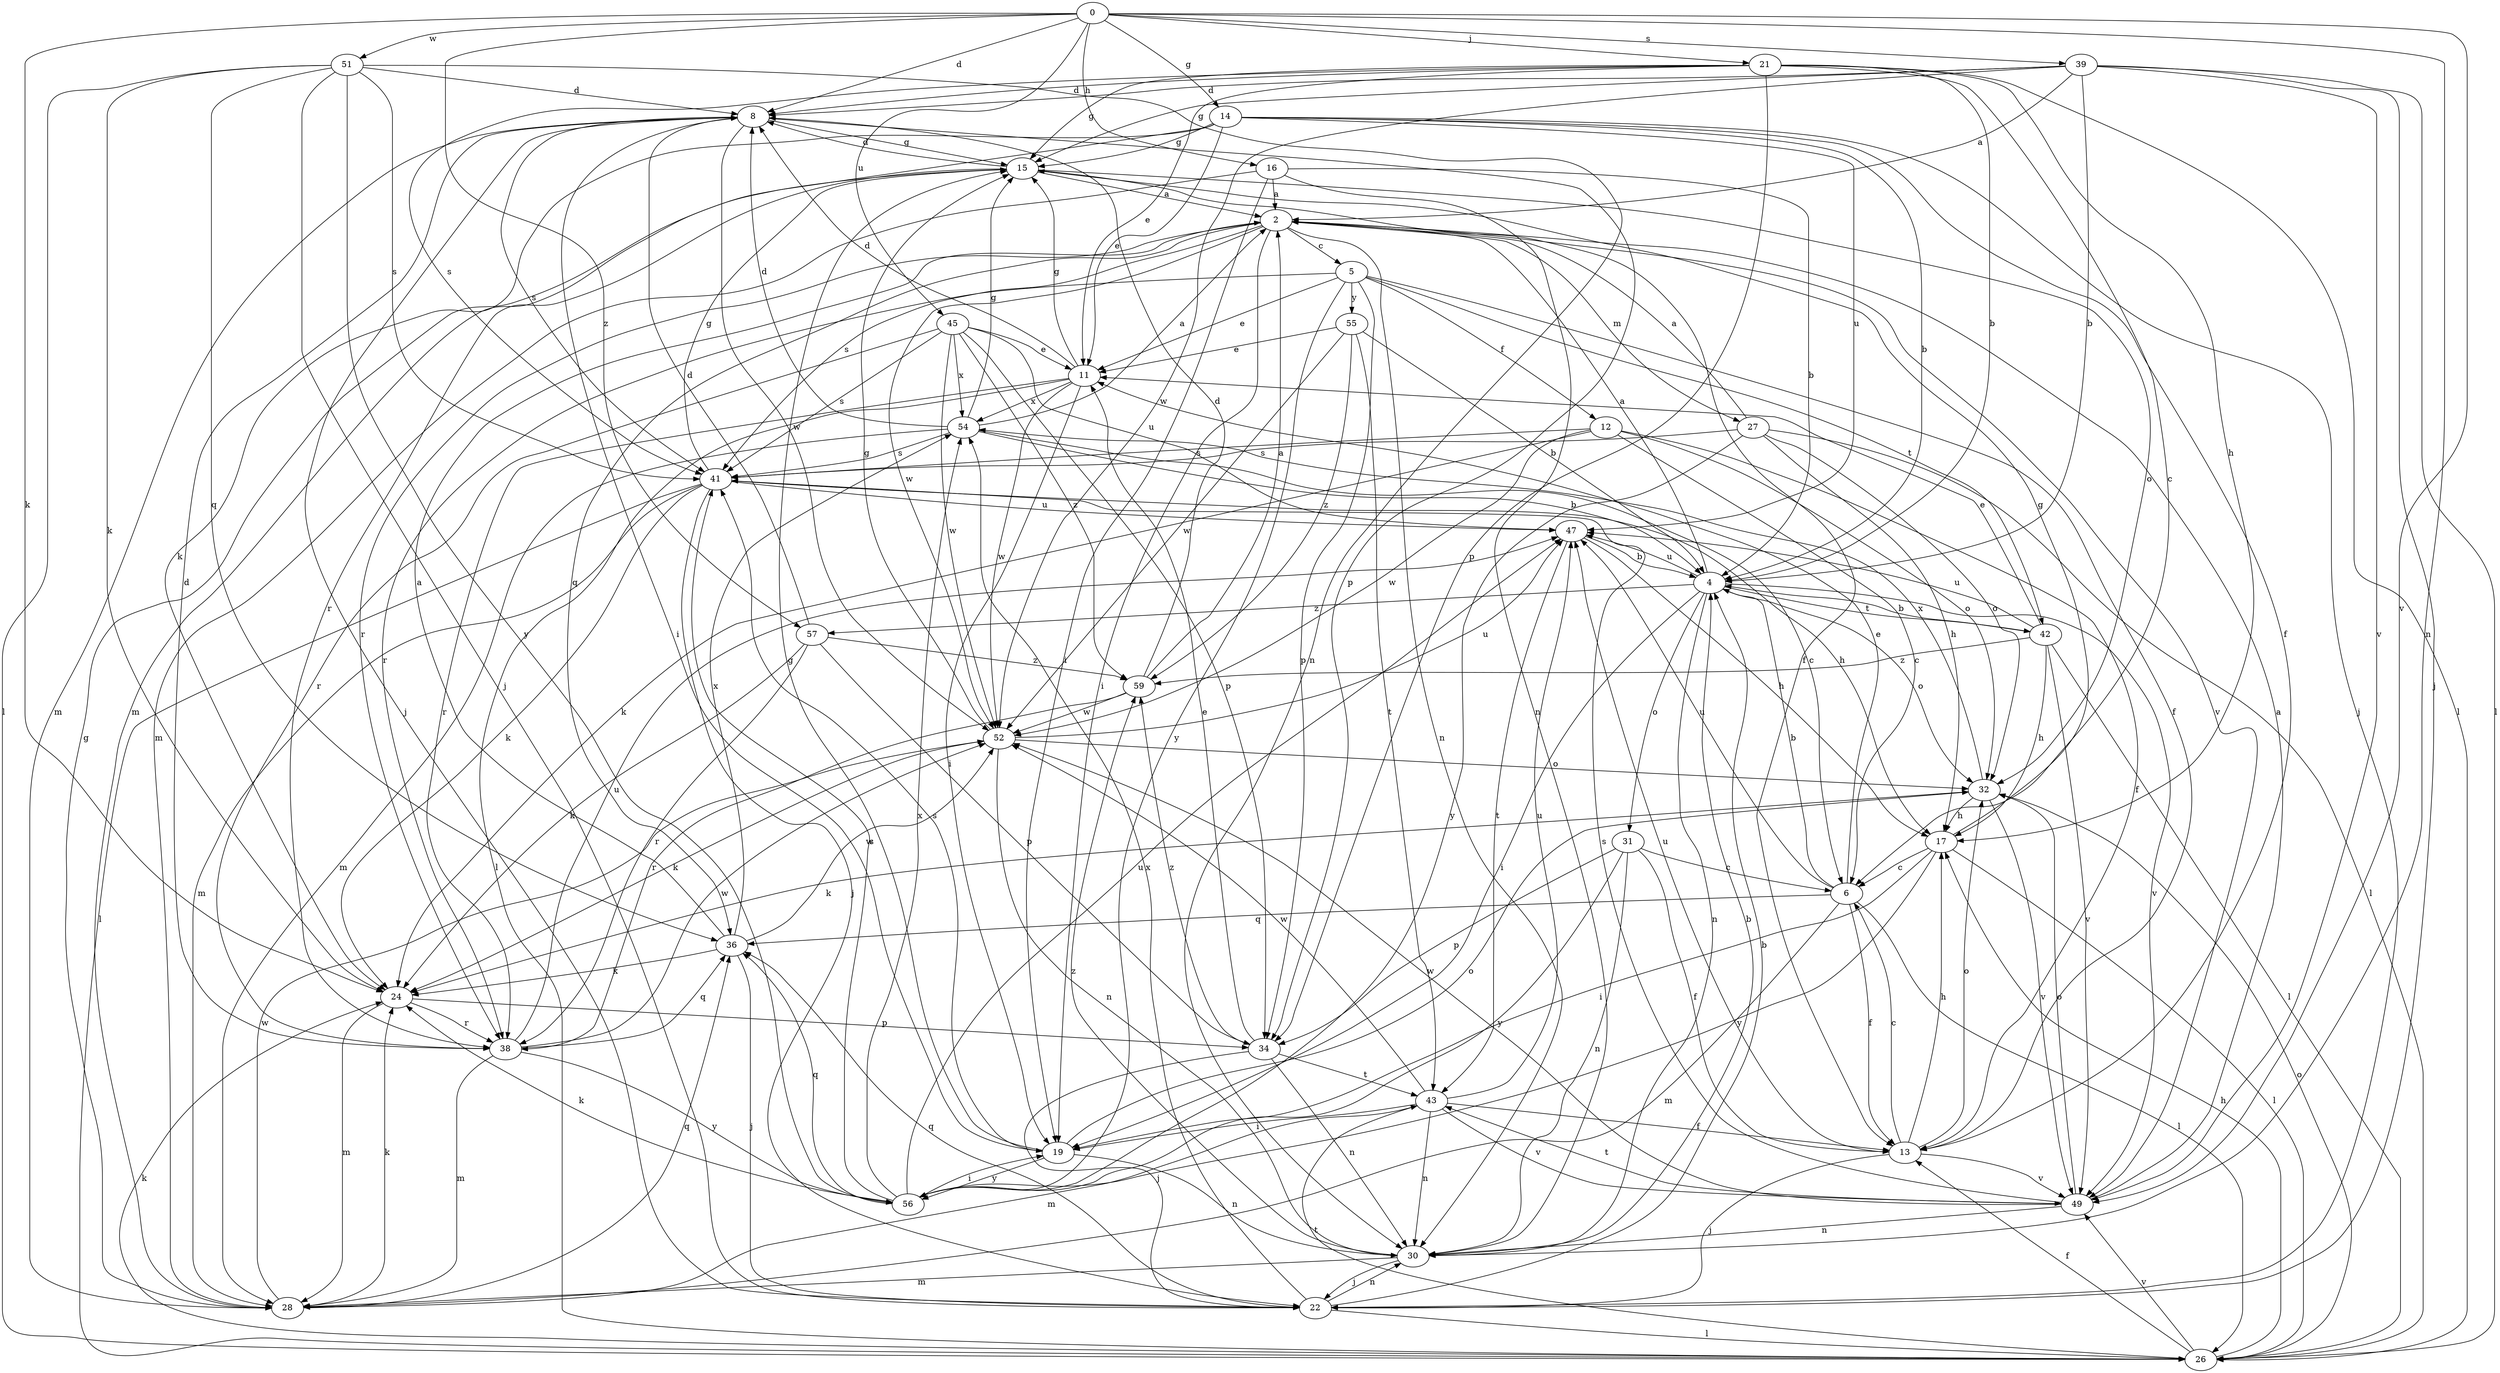 strict digraph  {
0;
2;
4;
5;
6;
8;
11;
12;
13;
14;
15;
16;
17;
19;
21;
22;
24;
26;
27;
28;
30;
31;
32;
34;
36;
38;
39;
41;
42;
43;
45;
47;
49;
51;
52;
54;
55;
56;
57;
59;
0 -> 8  [label=d];
0 -> 14  [label=g];
0 -> 16  [label=h];
0 -> 21  [label=j];
0 -> 24  [label=k];
0 -> 30  [label=n];
0 -> 39  [label=s];
0 -> 45  [label=u];
0 -> 49  [label=v];
0 -> 51  [label=w];
0 -> 57  [label=z];
2 -> 5  [label=c];
2 -> 19  [label=i];
2 -> 27  [label=m];
2 -> 30  [label=n];
2 -> 36  [label=q];
2 -> 38  [label=r];
2 -> 41  [label=s];
2 -> 49  [label=v];
2 -> 52  [label=w];
4 -> 2  [label=a];
4 -> 19  [label=i];
4 -> 30  [label=n];
4 -> 31  [label=o];
4 -> 32  [label=o];
4 -> 42  [label=t];
4 -> 47  [label=u];
4 -> 49  [label=v];
4 -> 57  [label=z];
5 -> 11  [label=e];
5 -> 12  [label=f];
5 -> 13  [label=f];
5 -> 34  [label=p];
5 -> 38  [label=r];
5 -> 42  [label=t];
5 -> 55  [label=y];
5 -> 56  [label=y];
6 -> 4  [label=b];
6 -> 11  [label=e];
6 -> 13  [label=f];
6 -> 26  [label=l];
6 -> 28  [label=m];
6 -> 36  [label=q];
6 -> 47  [label=u];
8 -> 15  [label=g];
8 -> 19  [label=i];
8 -> 22  [label=j];
8 -> 28  [label=m];
8 -> 34  [label=p];
8 -> 41  [label=s];
8 -> 52  [label=w];
11 -> 8  [label=d];
11 -> 15  [label=g];
11 -> 19  [label=i];
11 -> 26  [label=l];
11 -> 38  [label=r];
11 -> 52  [label=w];
11 -> 54  [label=x];
12 -> 6  [label=c];
12 -> 13  [label=f];
12 -> 24  [label=k];
12 -> 32  [label=o];
12 -> 41  [label=s];
12 -> 52  [label=w];
13 -> 6  [label=c];
13 -> 17  [label=h];
13 -> 22  [label=j];
13 -> 32  [label=o];
13 -> 47  [label=u];
13 -> 49  [label=v];
14 -> 4  [label=b];
14 -> 11  [label=e];
14 -> 13  [label=f];
14 -> 15  [label=g];
14 -> 22  [label=j];
14 -> 24  [label=k];
14 -> 28  [label=m];
14 -> 47  [label=u];
15 -> 2  [label=a];
15 -> 8  [label=d];
15 -> 13  [label=f];
15 -> 32  [label=o];
15 -> 38  [label=r];
16 -> 2  [label=a];
16 -> 4  [label=b];
16 -> 19  [label=i];
16 -> 28  [label=m];
16 -> 30  [label=n];
17 -> 6  [label=c];
17 -> 15  [label=g];
17 -> 19  [label=i];
17 -> 26  [label=l];
17 -> 56  [label=y];
19 -> 15  [label=g];
19 -> 30  [label=n];
19 -> 32  [label=o];
19 -> 41  [label=s];
19 -> 56  [label=y];
21 -> 4  [label=b];
21 -> 6  [label=c];
21 -> 8  [label=d];
21 -> 11  [label=e];
21 -> 15  [label=g];
21 -> 17  [label=h];
21 -> 26  [label=l];
21 -> 34  [label=p];
21 -> 41  [label=s];
22 -> 4  [label=b];
22 -> 26  [label=l];
22 -> 30  [label=n];
22 -> 36  [label=q];
22 -> 54  [label=x];
24 -> 28  [label=m];
24 -> 34  [label=p];
24 -> 38  [label=r];
26 -> 13  [label=f];
26 -> 17  [label=h];
26 -> 24  [label=k];
26 -> 32  [label=o];
26 -> 43  [label=t];
26 -> 49  [label=v];
27 -> 2  [label=a];
27 -> 17  [label=h];
27 -> 26  [label=l];
27 -> 32  [label=o];
27 -> 41  [label=s];
27 -> 56  [label=y];
28 -> 15  [label=g];
28 -> 24  [label=k];
28 -> 36  [label=q];
28 -> 52  [label=w];
30 -> 4  [label=b];
30 -> 22  [label=j];
30 -> 28  [label=m];
30 -> 59  [label=z];
31 -> 6  [label=c];
31 -> 13  [label=f];
31 -> 30  [label=n];
31 -> 34  [label=p];
31 -> 56  [label=y];
32 -> 17  [label=h];
32 -> 24  [label=k];
32 -> 49  [label=v];
32 -> 54  [label=x];
34 -> 11  [label=e];
34 -> 22  [label=j];
34 -> 30  [label=n];
34 -> 43  [label=t];
34 -> 59  [label=z];
36 -> 2  [label=a];
36 -> 22  [label=j];
36 -> 24  [label=k];
36 -> 52  [label=w];
36 -> 54  [label=x];
38 -> 8  [label=d];
38 -> 28  [label=m];
38 -> 36  [label=q];
38 -> 47  [label=u];
38 -> 52  [label=w];
38 -> 56  [label=y];
39 -> 2  [label=a];
39 -> 4  [label=b];
39 -> 8  [label=d];
39 -> 15  [label=g];
39 -> 22  [label=j];
39 -> 26  [label=l];
39 -> 49  [label=v];
39 -> 52  [label=w];
41 -> 15  [label=g];
41 -> 17  [label=h];
41 -> 22  [label=j];
41 -> 24  [label=k];
41 -> 26  [label=l];
41 -> 28  [label=m];
41 -> 47  [label=u];
42 -> 4  [label=b];
42 -> 11  [label=e];
42 -> 17  [label=h];
42 -> 26  [label=l];
42 -> 47  [label=u];
42 -> 49  [label=v];
42 -> 59  [label=z];
43 -> 13  [label=f];
43 -> 19  [label=i];
43 -> 28  [label=m];
43 -> 30  [label=n];
43 -> 47  [label=u];
43 -> 49  [label=v];
43 -> 52  [label=w];
45 -> 11  [label=e];
45 -> 34  [label=p];
45 -> 38  [label=r];
45 -> 41  [label=s];
45 -> 47  [label=u];
45 -> 52  [label=w];
45 -> 54  [label=x];
45 -> 59  [label=z];
47 -> 4  [label=b];
47 -> 17  [label=h];
47 -> 43  [label=t];
49 -> 2  [label=a];
49 -> 30  [label=n];
49 -> 32  [label=o];
49 -> 41  [label=s];
49 -> 43  [label=t];
49 -> 52  [label=w];
51 -> 8  [label=d];
51 -> 22  [label=j];
51 -> 24  [label=k];
51 -> 26  [label=l];
51 -> 30  [label=n];
51 -> 36  [label=q];
51 -> 41  [label=s];
51 -> 56  [label=y];
52 -> 15  [label=g];
52 -> 24  [label=k];
52 -> 30  [label=n];
52 -> 32  [label=o];
52 -> 47  [label=u];
54 -> 2  [label=a];
54 -> 4  [label=b];
54 -> 6  [label=c];
54 -> 8  [label=d];
54 -> 15  [label=g];
54 -> 28  [label=m];
54 -> 41  [label=s];
55 -> 4  [label=b];
55 -> 11  [label=e];
55 -> 43  [label=t];
55 -> 52  [label=w];
55 -> 59  [label=z];
56 -> 19  [label=i];
56 -> 24  [label=k];
56 -> 36  [label=q];
56 -> 41  [label=s];
56 -> 47  [label=u];
56 -> 54  [label=x];
57 -> 8  [label=d];
57 -> 24  [label=k];
57 -> 34  [label=p];
57 -> 38  [label=r];
57 -> 59  [label=z];
59 -> 2  [label=a];
59 -> 8  [label=d];
59 -> 38  [label=r];
59 -> 52  [label=w];
}
